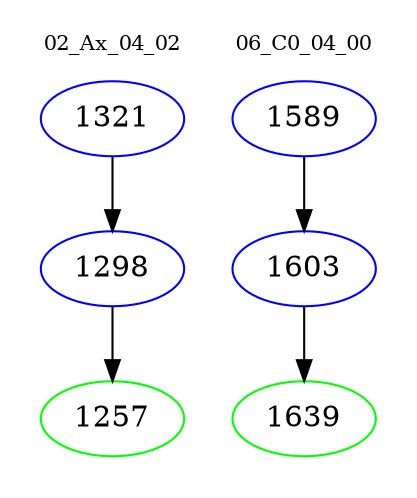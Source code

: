 digraph{
subgraph cluster_0 {
color = white
label = "02_Ax_04_02";
fontsize=10;
T0_1321 [label="1321", color="blue"]
T0_1321 -> T0_1298 [color="black"]
T0_1298 [label="1298", color="blue"]
T0_1298 -> T0_1257 [color="black"]
T0_1257 [label="1257", color="green"]
}
subgraph cluster_1 {
color = white
label = "06_C0_04_00";
fontsize=10;
T1_1589 [label="1589", color="blue"]
T1_1589 -> T1_1603 [color="black"]
T1_1603 [label="1603", color="blue"]
T1_1603 -> T1_1639 [color="black"]
T1_1639 [label="1639", color="green"]
}
}
